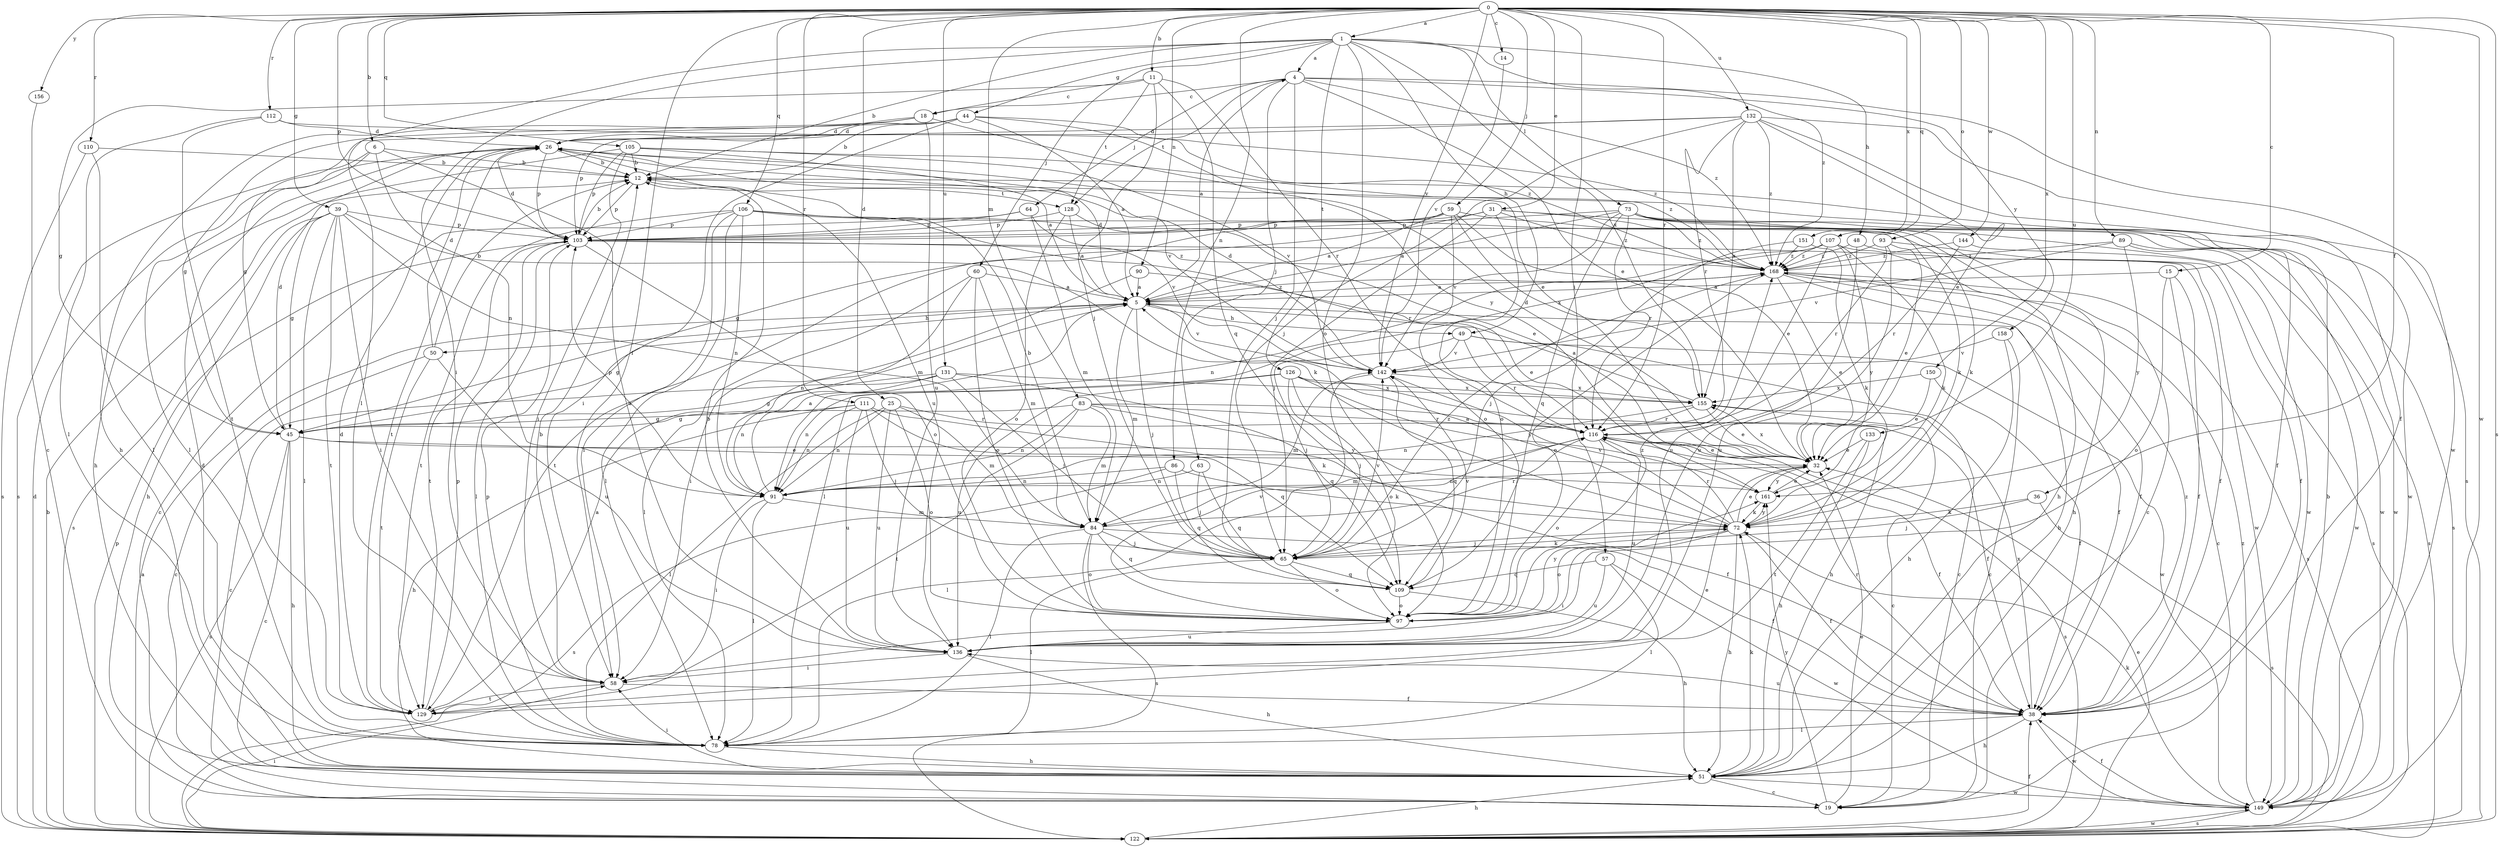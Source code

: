 strict digraph  {
0;
1;
4;
5;
6;
11;
12;
14;
15;
18;
19;
25;
26;
31;
32;
36;
38;
39;
44;
45;
48;
49;
50;
51;
57;
58;
59;
60;
63;
64;
65;
72;
73;
78;
83;
84;
86;
89;
90;
91;
93;
97;
103;
105;
106;
107;
109;
110;
111;
112;
116;
122;
126;
128;
129;
131;
132;
133;
136;
142;
144;
149;
150;
151;
155;
156;
158;
161;
168;
0 -> 1  [label=a];
0 -> 6  [label=b];
0 -> 11  [label=b];
0 -> 14  [label=c];
0 -> 15  [label=c];
0 -> 25  [label=d];
0 -> 31  [label=e];
0 -> 36  [label=f];
0 -> 39  [label=g];
0 -> 57  [label=i];
0 -> 58  [label=i];
0 -> 59  [label=j];
0 -> 83  [label=m];
0 -> 86  [label=n];
0 -> 89  [label=n];
0 -> 90  [label=n];
0 -> 93  [label=o];
0 -> 103  [label=p];
0 -> 105  [label=q];
0 -> 106  [label=q];
0 -> 107  [label=q];
0 -> 110  [label=r];
0 -> 111  [label=r];
0 -> 112  [label=r];
0 -> 116  [label=r];
0 -> 122  [label=s];
0 -> 131  [label=u];
0 -> 132  [label=u];
0 -> 133  [label=u];
0 -> 142  [label=v];
0 -> 144  [label=w];
0 -> 149  [label=w];
0 -> 150  [label=x];
0 -> 151  [label=x];
0 -> 156  [label=y];
1 -> 4  [label=a];
1 -> 12  [label=b];
1 -> 44  [label=g];
1 -> 48  [label=h];
1 -> 49  [label=h];
1 -> 58  [label=i];
1 -> 60  [label=j];
1 -> 73  [label=l];
1 -> 78  [label=l];
1 -> 97  [label=o];
1 -> 126  [label=t];
1 -> 155  [label=x];
1 -> 168  [label=z];
4 -> 18  [label=c];
4 -> 32  [label=e];
4 -> 63  [label=j];
4 -> 64  [label=j];
4 -> 65  [label=j];
4 -> 128  [label=t];
4 -> 149  [label=w];
4 -> 158  [label=y];
4 -> 168  [label=z];
5 -> 4  [label=a];
5 -> 26  [label=d];
5 -> 38  [label=f];
5 -> 45  [label=g];
5 -> 49  [label=h];
5 -> 50  [label=h];
5 -> 65  [label=j];
5 -> 84  [label=m];
5 -> 142  [label=v];
5 -> 168  [label=z];
6 -> 12  [label=b];
6 -> 78  [label=l];
6 -> 91  [label=n];
6 -> 122  [label=s];
6 -> 136  [label=u];
11 -> 18  [label=c];
11 -> 45  [label=g];
11 -> 65  [label=j];
11 -> 109  [label=q];
11 -> 116  [label=r];
11 -> 128  [label=t];
12 -> 103  [label=p];
12 -> 128  [label=t];
12 -> 149  [label=w];
14 -> 142  [label=v];
15 -> 5  [label=a];
15 -> 19  [label=c];
15 -> 38  [label=f];
15 -> 97  [label=o];
18 -> 26  [label=d];
18 -> 32  [label=e];
18 -> 45  [label=g];
18 -> 51  [label=h];
18 -> 136  [label=u];
19 -> 32  [label=e];
19 -> 161  [label=y];
25 -> 78  [label=l];
25 -> 84  [label=m];
25 -> 91  [label=n];
25 -> 97  [label=o];
25 -> 116  [label=r];
25 -> 136  [label=u];
26 -> 12  [label=b];
26 -> 103  [label=p];
26 -> 129  [label=t];
26 -> 136  [label=u];
26 -> 142  [label=v];
31 -> 45  [label=g];
31 -> 65  [label=j];
31 -> 72  [label=k];
31 -> 97  [label=o];
31 -> 103  [label=p];
31 -> 122  [label=s];
31 -> 168  [label=z];
32 -> 26  [label=d];
32 -> 91  [label=n];
32 -> 155  [label=x];
32 -> 161  [label=y];
36 -> 65  [label=j];
36 -> 72  [label=k];
36 -> 122  [label=s];
38 -> 51  [label=h];
38 -> 78  [label=l];
38 -> 116  [label=r];
38 -> 136  [label=u];
38 -> 149  [label=w];
38 -> 155  [label=x];
38 -> 168  [label=z];
39 -> 45  [label=g];
39 -> 51  [label=h];
39 -> 58  [label=i];
39 -> 72  [label=k];
39 -> 78  [label=l];
39 -> 84  [label=m];
39 -> 103  [label=p];
39 -> 122  [label=s];
39 -> 129  [label=t];
44 -> 5  [label=a];
44 -> 12  [label=b];
44 -> 26  [label=d];
44 -> 45  [label=g];
44 -> 58  [label=i];
44 -> 161  [label=y];
44 -> 168  [label=z];
45 -> 19  [label=c];
45 -> 26  [label=d];
45 -> 32  [label=e];
45 -> 38  [label=f];
45 -> 51  [label=h];
45 -> 122  [label=s];
48 -> 136  [label=u];
48 -> 149  [label=w];
48 -> 168  [label=z];
49 -> 19  [label=c];
49 -> 65  [label=j];
49 -> 116  [label=r];
49 -> 142  [label=v];
49 -> 149  [label=w];
50 -> 12  [label=b];
50 -> 19  [label=c];
50 -> 26  [label=d];
50 -> 129  [label=t];
50 -> 136  [label=u];
51 -> 19  [label=c];
51 -> 26  [label=d];
51 -> 58  [label=i];
51 -> 72  [label=k];
51 -> 149  [label=w];
57 -> 78  [label=l];
57 -> 109  [label=q];
57 -> 136  [label=u];
57 -> 149  [label=w];
58 -> 12  [label=b];
58 -> 38  [label=f];
58 -> 129  [label=t];
59 -> 5  [label=a];
59 -> 32  [label=e];
59 -> 97  [label=o];
59 -> 103  [label=p];
59 -> 129  [label=t];
59 -> 149  [label=w];
59 -> 155  [label=x];
60 -> 5  [label=a];
60 -> 78  [label=l];
60 -> 84  [label=m];
60 -> 91  [label=n];
60 -> 97  [label=o];
63 -> 65  [label=j];
63 -> 91  [label=n];
63 -> 109  [label=q];
64 -> 19  [label=c];
64 -> 84  [label=m];
64 -> 103  [label=p];
64 -> 142  [label=v];
65 -> 72  [label=k];
65 -> 78  [label=l];
65 -> 97  [label=o];
65 -> 109  [label=q];
65 -> 142  [label=v];
65 -> 168  [label=z];
72 -> 5  [label=a];
72 -> 32  [label=e];
72 -> 38  [label=f];
72 -> 51  [label=h];
72 -> 58  [label=i];
72 -> 65  [label=j];
72 -> 97  [label=o];
72 -> 116  [label=r];
72 -> 142  [label=v];
72 -> 161  [label=y];
73 -> 5  [label=a];
73 -> 19  [label=c];
73 -> 38  [label=f];
73 -> 51  [label=h];
73 -> 103  [label=p];
73 -> 109  [label=q];
73 -> 116  [label=r];
73 -> 142  [label=v];
73 -> 149  [label=w];
73 -> 168  [label=z];
78 -> 51  [label=h];
78 -> 103  [label=p];
83 -> 38  [label=f];
83 -> 45  [label=g];
83 -> 84  [label=m];
83 -> 91  [label=n];
83 -> 116  [label=r];
83 -> 129  [label=t];
83 -> 161  [label=y];
84 -> 12  [label=b];
84 -> 38  [label=f];
84 -> 65  [label=j];
84 -> 78  [label=l];
84 -> 97  [label=o];
84 -> 109  [label=q];
84 -> 116  [label=r];
84 -> 122  [label=s];
86 -> 72  [label=k];
86 -> 91  [label=n];
86 -> 109  [label=q];
86 -> 122  [label=s];
89 -> 122  [label=s];
89 -> 142  [label=v];
89 -> 149  [label=w];
89 -> 161  [label=y];
89 -> 168  [label=z];
90 -> 5  [label=a];
90 -> 32  [label=e];
90 -> 58  [label=i];
91 -> 5  [label=a];
91 -> 58  [label=i];
91 -> 78  [label=l];
91 -> 84  [label=m];
91 -> 103  [label=p];
93 -> 32  [label=e];
93 -> 38  [label=f];
93 -> 116  [label=r];
93 -> 136  [label=u];
93 -> 168  [label=z];
97 -> 136  [label=u];
97 -> 142  [label=v];
97 -> 161  [label=y];
97 -> 168  [label=z];
103 -> 12  [label=b];
103 -> 26  [label=d];
103 -> 38  [label=f];
103 -> 78  [label=l];
103 -> 97  [label=o];
103 -> 129  [label=t];
103 -> 168  [label=z];
105 -> 5  [label=a];
105 -> 12  [label=b];
105 -> 51  [label=h];
105 -> 58  [label=i];
105 -> 103  [label=p];
105 -> 142  [label=v];
105 -> 168  [label=z];
106 -> 58  [label=i];
106 -> 72  [label=k];
106 -> 78  [label=l];
106 -> 91  [label=n];
106 -> 103  [label=p];
106 -> 116  [label=r];
106 -> 129  [label=t];
106 -> 149  [label=w];
107 -> 51  [label=h];
107 -> 72  [label=k];
107 -> 78  [label=l];
107 -> 91  [label=n];
107 -> 136  [label=u];
107 -> 161  [label=y];
107 -> 168  [label=z];
109 -> 51  [label=h];
109 -> 97  [label=o];
109 -> 142  [label=v];
110 -> 12  [label=b];
110 -> 78  [label=l];
110 -> 122  [label=s];
111 -> 45  [label=g];
111 -> 51  [label=h];
111 -> 65  [label=j];
111 -> 72  [label=k];
111 -> 91  [label=n];
111 -> 109  [label=q];
111 -> 136  [label=u];
112 -> 26  [label=d];
112 -> 78  [label=l];
112 -> 129  [label=t];
112 -> 168  [label=z];
116 -> 32  [label=e];
116 -> 38  [label=f];
116 -> 78  [label=l];
116 -> 84  [label=m];
116 -> 97  [label=o];
116 -> 122  [label=s];
116 -> 136  [label=u];
122 -> 5  [label=a];
122 -> 12  [label=b];
122 -> 26  [label=d];
122 -> 32  [label=e];
122 -> 38  [label=f];
122 -> 51  [label=h];
122 -> 58  [label=i];
122 -> 103  [label=p];
122 -> 149  [label=w];
126 -> 51  [label=h];
126 -> 65  [label=j];
126 -> 91  [label=n];
126 -> 97  [label=o];
126 -> 136  [label=u];
126 -> 155  [label=x];
126 -> 161  [label=y];
128 -> 5  [label=a];
128 -> 32  [label=e];
128 -> 97  [label=o];
128 -> 103  [label=p];
129 -> 5  [label=a];
129 -> 26  [label=d];
129 -> 32  [label=e];
129 -> 103  [label=p];
131 -> 19  [label=c];
131 -> 45  [label=g];
131 -> 65  [label=j];
131 -> 91  [label=n];
131 -> 109  [label=q];
131 -> 155  [label=x];
132 -> 26  [label=d];
132 -> 32  [label=e];
132 -> 38  [label=f];
132 -> 65  [label=j];
132 -> 103  [label=p];
132 -> 116  [label=r];
132 -> 122  [label=s];
132 -> 155  [label=x];
132 -> 168  [label=z];
133 -> 32  [label=e];
133 -> 51  [label=h];
133 -> 129  [label=t];
136 -> 12  [label=b];
136 -> 51  [label=h];
136 -> 58  [label=i];
142 -> 26  [label=d];
142 -> 84  [label=m];
142 -> 109  [label=q];
142 -> 155  [label=x];
144 -> 116  [label=r];
144 -> 122  [label=s];
144 -> 168  [label=z];
149 -> 12  [label=b];
149 -> 38  [label=f];
149 -> 72  [label=k];
149 -> 122  [label=s];
149 -> 168  [label=z];
150 -> 32  [label=e];
150 -> 38  [label=f];
150 -> 155  [label=x];
151 -> 65  [label=j];
151 -> 72  [label=k];
151 -> 168  [label=z];
155 -> 5  [label=a];
155 -> 19  [label=c];
155 -> 32  [label=e];
155 -> 91  [label=n];
155 -> 116  [label=r];
156 -> 19  [label=c];
158 -> 19  [label=c];
158 -> 51  [label=h];
158 -> 142  [label=v];
161 -> 32  [label=e];
161 -> 72  [label=k];
168 -> 5  [label=a];
168 -> 32  [label=e];
168 -> 38  [label=f];
168 -> 51  [label=h];
168 -> 97  [label=o];
168 -> 122  [label=s];
}
